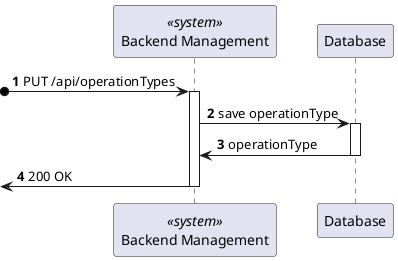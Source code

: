 @startuml

autonumber
participant BE as "Backend Management" <<system>>
participant DB as "Database"

?o-> BE : PUT /api/operationTypes
activate BE

BE -> DB : save operationType

activate DB 

DB -> BE : operationType 

deactivate DB 

<- BE : 200 OK

deactivate BE

@enduml
